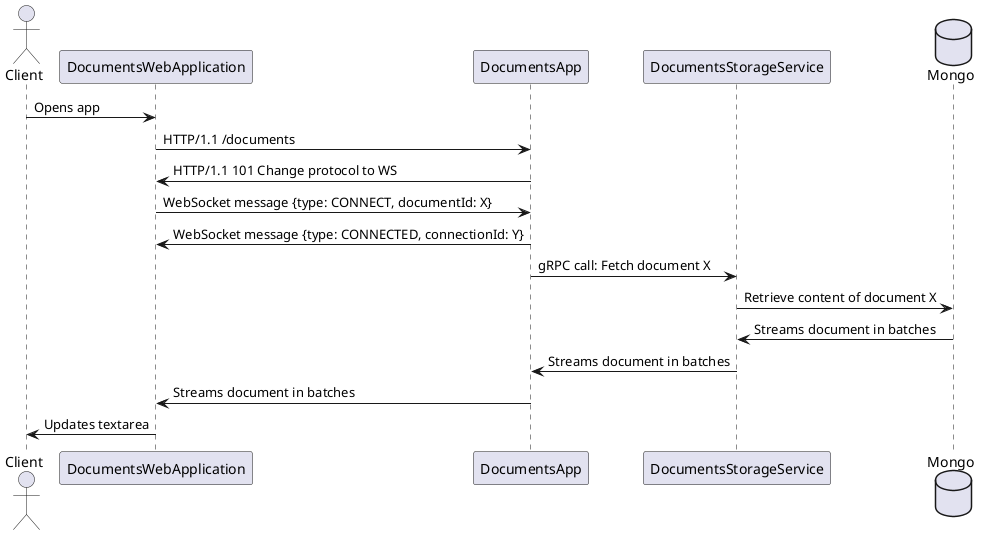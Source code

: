 @startuml

actor Client
participant DocumentsWebApplication
participant DocumentsApp
participant DocumentsStorageService
database Mongo

Client -> DocumentsWebApplication : Opens app
DocumentsWebApplication -> DocumentsApp : HTTP/1.1 /documents
DocumentsApp -> DocumentsWebApplication : HTTP/1.1 101 Change protocol to WS

DocumentsWebApplication -> DocumentsApp : WebSocket message {type: CONNECT, documentId: X}
DocumentsApp -> DocumentsWebApplication : WebSocket message {type: CONNECTED, connectionId: Y}

DocumentsApp -> DocumentsStorageService : gRPC call: Fetch document X
DocumentsStorageService -> Mongo: Retrieve content of document X
Mongo -> DocumentsStorageService : Streams document in batches
DocumentsStorageService -> DocumentsApp : Streams document in batches
DocumentsApp -> DocumentsWebApplication : Streams document in batches
DocumentsWebApplication -> Client : Updates textarea

@enduml